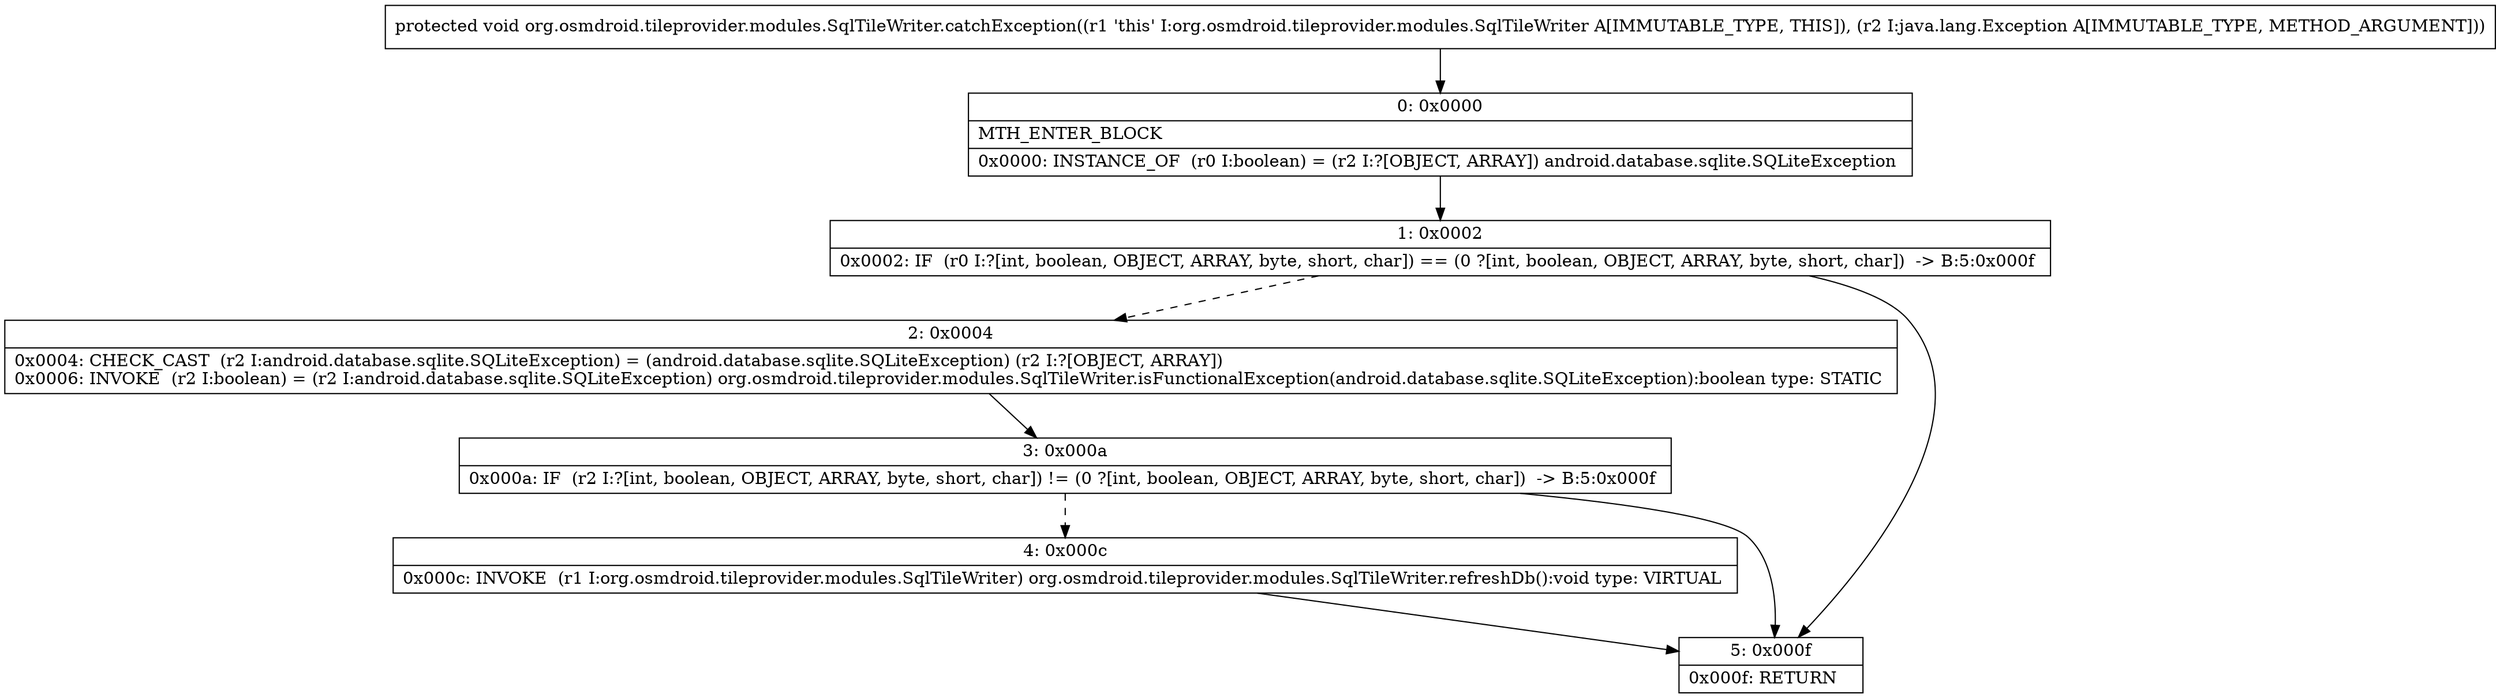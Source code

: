 digraph "CFG fororg.osmdroid.tileprovider.modules.SqlTileWriter.catchException(Ljava\/lang\/Exception;)V" {
Node_0 [shape=record,label="{0\:\ 0x0000|MTH_ENTER_BLOCK\l|0x0000: INSTANCE_OF  (r0 I:boolean) = (r2 I:?[OBJECT, ARRAY]) android.database.sqlite.SQLiteException \l}"];
Node_1 [shape=record,label="{1\:\ 0x0002|0x0002: IF  (r0 I:?[int, boolean, OBJECT, ARRAY, byte, short, char]) == (0 ?[int, boolean, OBJECT, ARRAY, byte, short, char])  \-\> B:5:0x000f \l}"];
Node_2 [shape=record,label="{2\:\ 0x0004|0x0004: CHECK_CAST  (r2 I:android.database.sqlite.SQLiteException) = (android.database.sqlite.SQLiteException) (r2 I:?[OBJECT, ARRAY]) \l0x0006: INVOKE  (r2 I:boolean) = (r2 I:android.database.sqlite.SQLiteException) org.osmdroid.tileprovider.modules.SqlTileWriter.isFunctionalException(android.database.sqlite.SQLiteException):boolean type: STATIC \l}"];
Node_3 [shape=record,label="{3\:\ 0x000a|0x000a: IF  (r2 I:?[int, boolean, OBJECT, ARRAY, byte, short, char]) != (0 ?[int, boolean, OBJECT, ARRAY, byte, short, char])  \-\> B:5:0x000f \l}"];
Node_4 [shape=record,label="{4\:\ 0x000c|0x000c: INVOKE  (r1 I:org.osmdroid.tileprovider.modules.SqlTileWriter) org.osmdroid.tileprovider.modules.SqlTileWriter.refreshDb():void type: VIRTUAL \l}"];
Node_5 [shape=record,label="{5\:\ 0x000f|0x000f: RETURN   \l}"];
MethodNode[shape=record,label="{protected void org.osmdroid.tileprovider.modules.SqlTileWriter.catchException((r1 'this' I:org.osmdroid.tileprovider.modules.SqlTileWriter A[IMMUTABLE_TYPE, THIS]), (r2 I:java.lang.Exception A[IMMUTABLE_TYPE, METHOD_ARGUMENT])) }"];
MethodNode -> Node_0;
Node_0 -> Node_1;
Node_1 -> Node_2[style=dashed];
Node_1 -> Node_5;
Node_2 -> Node_3;
Node_3 -> Node_4[style=dashed];
Node_3 -> Node_5;
Node_4 -> Node_5;
}

